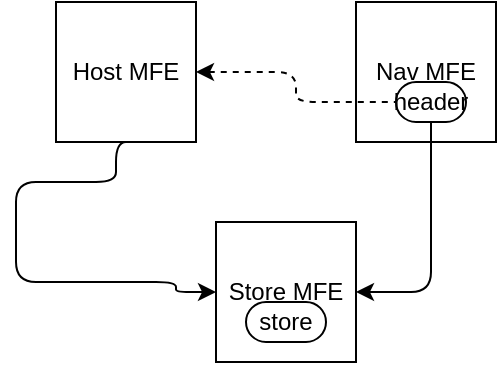 <mxfile>
    <diagram id="Q_YVqzy-Xd0BsfAyviCG" name="Page-1">
        <mxGraphModel dx="355" dy="228" grid="1" gridSize="10" guides="1" tooltips="1" connect="1" arrows="1" fold="1" page="1" pageScale="1" pageWidth="850" pageHeight="1100" math="0" shadow="0">
            <root>
                <mxCell id="0"/>
                <mxCell id="1" parent="0"/>
                <mxCell id="18" value="Store MFE" style="whiteSpace=wrap;html=1;aspect=fixed;" vertex="1" parent="1">
                    <mxGeometry x="130" y="140" width="70" height="70" as="geometry"/>
                </mxCell>
                <mxCell id="2" value="Host MFE" style="whiteSpace=wrap;html=1;aspect=fixed;" parent="1" vertex="1">
                    <mxGeometry x="50" y="30" width="70" height="70" as="geometry"/>
                </mxCell>
                <mxCell id="3" value="Nav MFE" style="whiteSpace=wrap;html=1;aspect=fixed;" parent="1" vertex="1">
                    <mxGeometry x="200" y="30" width="70" height="70" as="geometry"/>
                </mxCell>
                <mxCell id="17" style="edgeStyle=orthogonalEdgeStyle;html=1;exitX=0.5;exitY=1;exitDx=0;exitDy=0;entryX=1;entryY=0.5;entryDx=0;entryDy=0;" parent="1" source="5" target="18" edge="1">
                    <mxGeometry relative="1" as="geometry"/>
                </mxCell>
                <mxCell id="4" value="store" style="rounded=1;whiteSpace=wrap;html=1;arcSize=50;" parent="1" vertex="1">
                    <mxGeometry x="145" y="180" width="40" height="20" as="geometry"/>
                </mxCell>
                <mxCell id="5" value="header" style="rounded=1;whiteSpace=wrap;html=1;arcSize=50;" parent="1" vertex="1">
                    <mxGeometry x="220" y="70" width="35" height="20" as="geometry"/>
                </mxCell>
                <mxCell id="16" value="" style="edgeStyle=orthogonalEdgeStyle;html=1;dashed=1;startArrow=classic;startFill=1;endArrow=none;endFill=0;" parent="1" source="2" target="5" edge="1">
                    <mxGeometry relative="1" as="geometry"/>
                </mxCell>
                <mxCell id="19" style="edgeStyle=orthogonalEdgeStyle;html=1;entryX=0;entryY=0.5;entryDx=0;entryDy=0;" edge="1" parent="1" target="18">
                    <mxGeometry relative="1" as="geometry">
                        <mxPoint x="90" y="100" as="sourcePoint"/>
                        <mxPoint x="120" y="170" as="targetPoint"/>
                        <Array as="points">
                            <mxPoint x="80" y="100"/>
                            <mxPoint x="80" y="120"/>
                            <mxPoint x="30" y="120"/>
                            <mxPoint x="30" y="170"/>
                            <mxPoint x="110" y="170"/>
                            <mxPoint x="110" y="175"/>
                        </Array>
                    </mxGeometry>
                </mxCell>
            </root>
        </mxGraphModel>
    </diagram>
</mxfile>
